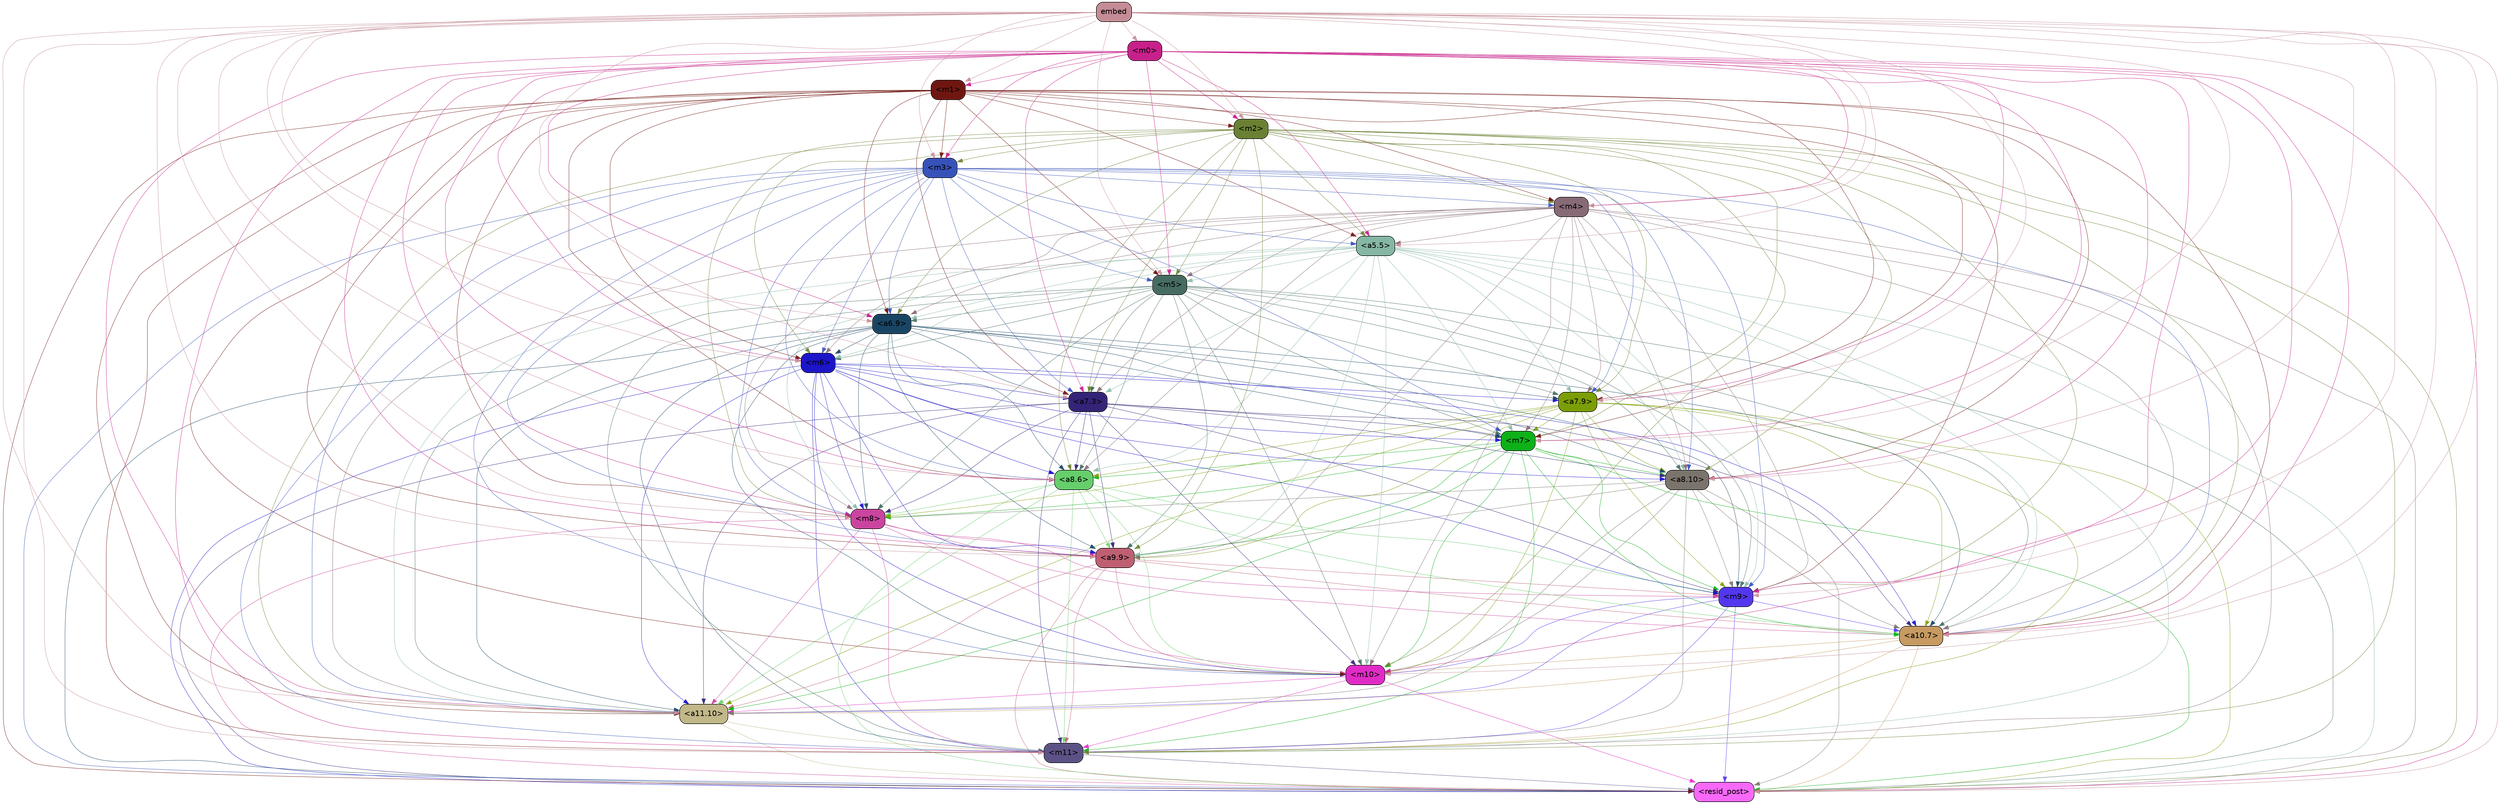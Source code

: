 strict digraph "" {
	graph [bgcolor=transparent,
		layout=dot,
		overlap=false,
		splines=true
	];
	"<m11>"	[color=black,
		fillcolor="#5d5285",
		fontname=Helvetica,
		shape=box,
		style="filled, rounded"];
	"<resid_post>"	[color=black,
		fillcolor="#f869f9",
		fontname=Helvetica,
		shape=box,
		style="filled, rounded"];
	"<m11>" -> "<resid_post>"	[color="#5d5285",
		penwidth=0.6];
	"<a11.10>"	[color=black,
		fillcolor="#c2b789",
		fontname=Helvetica,
		shape=box,
		style="filled, rounded"];
	"<a11.10>" -> "<m11>"	[color="#c2b789",
		penwidth=0.6];
	"<a11.10>" -> "<resid_post>"	[color="#c2b789",
		penwidth=0.6];
	"<m10>"	[color=black,
		fillcolor="#e12bc6",
		fontname=Helvetica,
		shape=box,
		style="filled, rounded"];
	"<m10>" -> "<m11>"	[color="#e12bc6",
		penwidth=0.6];
	"<m10>" -> "<resid_post>"	[color="#e12bc6",
		penwidth=0.6];
	"<m10>" -> "<a11.10>"	[color="#e12bc6",
		penwidth=0.6];
	"<a10.7>"	[color=black,
		fillcolor="#c69a61",
		fontname=Helvetica,
		shape=box,
		style="filled, rounded"];
	"<a10.7>" -> "<m11>"	[color="#c69a61",
		penwidth=0.6];
	"<a10.7>" -> "<resid_post>"	[color="#c69a61",
		penwidth=0.6];
	"<a10.7>" -> "<a11.10>"	[color="#c69a61",
		penwidth=0.6];
	"<a10.7>" -> "<m10>"	[color="#c69a61",
		penwidth=0.6];
	"<m9>"	[color=black,
		fillcolor="#5337ef",
		fontname=Helvetica,
		shape=box,
		style="filled, rounded"];
	"<m9>" -> "<m11>"	[color="#5337ef",
		penwidth=0.6];
	"<m9>" -> "<resid_post>"	[color="#5337ef",
		penwidth=0.6];
	"<m9>" -> "<a11.10>"	[color="#5337ef",
		penwidth=0.6];
	"<m9>" -> "<m10>"	[color="#5337ef",
		penwidth=0.6];
	"<m9>" -> "<a10.7>"	[color="#5337ef",
		penwidth=0.6];
	"<a9.9>"	[color=black,
		fillcolor="#bf5f72",
		fontname=Helvetica,
		shape=box,
		style="filled, rounded"];
	"<a9.9>" -> "<m11>"	[color="#bf5f72",
		penwidth=0.6];
	"<a9.9>" -> "<resid_post>"	[color="#bf5f72",
		penwidth=0.6];
	"<a9.9>" -> "<a11.10>"	[color="#bf5f72",
		penwidth=0.6];
	"<a9.9>" -> "<m10>"	[color="#bf5f72",
		penwidth=0.6];
	"<a9.9>" -> "<a10.7>"	[color="#bf5f72",
		penwidth=0.6];
	"<a9.9>" -> "<m9>"	[color="#bf5f72",
		penwidth=0.6];
	"<m8>"	[color=black,
		fillcolor="#cb44a0",
		fontname=Helvetica,
		shape=box,
		style="filled, rounded"];
	"<m8>" -> "<m11>"	[color="#cb44a0",
		penwidth=0.6];
	"<m8>" -> "<resid_post>"	[color="#cb44a0",
		penwidth=0.6];
	"<m8>" -> "<a11.10>"	[color="#cb44a0",
		penwidth=0.6];
	"<m8>" -> "<m10>"	[color="#cb44a0",
		penwidth=0.6];
	"<m8>" -> "<a10.7>"	[color="#cb44a0",
		penwidth=0.6];
	"<m8>" -> "<m9>"	[color="#cb44a0",
		penwidth=0.6];
	"<m8>" -> "<a9.9>"	[color="#cb44a0",
		penwidth=0.6];
	"<a8.10>"	[color=black,
		fillcolor="#7b746c",
		fontname=Helvetica,
		shape=box,
		style="filled, rounded"];
	"<a8.10>" -> "<m11>"	[color="#7b746c",
		penwidth=0.6];
	"<a8.10>" -> "<resid_post>"	[color="#7b746c",
		penwidth=0.6];
	"<a8.10>" -> "<a11.10>"	[color="#7b746c",
		penwidth=0.6];
	"<a8.10>" -> "<m10>"	[color="#7b746c",
		penwidth=0.6];
	"<a8.10>" -> "<a10.7>"	[color="#7b746c",
		penwidth=0.6];
	"<a8.10>" -> "<m9>"	[color="#7b746c",
		penwidth=0.6];
	"<a8.10>" -> "<a9.9>"	[color="#7b746c",
		penwidth=0.6];
	"<a8.10>" -> "<m8>"	[color="#7b746c",
		penwidth=0.6];
	"<a8.6>"	[color=black,
		fillcolor="#66ce6b",
		fontname=Helvetica,
		shape=box,
		style="filled, rounded"];
	"<a8.6>" -> "<m11>"	[color="#66ce6b",
		penwidth=0.6];
	"<a8.6>" -> "<resid_post>"	[color="#66ce6b",
		penwidth=0.6];
	"<a8.6>" -> "<a11.10>"	[color="#66ce6b",
		penwidth=0.6];
	"<a8.6>" -> "<m10>"	[color="#66ce6b",
		penwidth=0.6];
	"<a8.6>" -> "<a10.7>"	[color="#66ce6b",
		penwidth=0.6];
	"<a8.6>" -> "<m9>"	[color="#66ce6b",
		penwidth=0.6];
	"<a8.6>" -> "<a9.9>"	[color="#66ce6b",
		penwidth=0.6];
	"<a8.6>" -> "<m8>"	[color="#66ce6b",
		penwidth=0.6];
	"<m7>"	[color=black,
		fillcolor="#0eb118",
		fontname=Helvetica,
		shape=box,
		style="filled, rounded"];
	"<m7>" -> "<m11>"	[color="#0eb118",
		penwidth=0.6];
	"<m7>" -> "<resid_post>"	[color="#0eb118",
		penwidth=0.6];
	"<m7>" -> "<a11.10>"	[color="#0eb118",
		penwidth=0.6];
	"<m7>" -> "<m10>"	[color="#0eb118",
		penwidth=0.6];
	"<m7>" -> "<a10.7>"	[color="#0eb118",
		penwidth=0.6];
	"<m7>" -> "<m9>"	[color="#0eb118",
		penwidth=0.6];
	"<m7>" -> "<a9.9>"	[color="#0eb118",
		penwidth=0.6];
	"<m7>" -> "<m8>"	[color="#0eb118",
		penwidth=0.6];
	"<m7>" -> "<a8.10>"	[color="#0eb118",
		penwidth=0.6];
	"<m7>" -> "<a8.6>"	[color="#0eb118",
		penwidth=0.6];
	"<a7.9>"	[color=black,
		fillcolor="#7b9e06",
		fontname=Helvetica,
		shape=box,
		style="filled, rounded"];
	"<a7.9>" -> "<m11>"	[color="#7b9e06",
		penwidth=0.6];
	"<a7.9>" -> "<resid_post>"	[color="#7b9e06",
		penwidth=0.6];
	"<a7.9>" -> "<a11.10>"	[color="#7b9e06",
		penwidth=0.6];
	"<a7.9>" -> "<m10>"	[color="#7b9e06",
		penwidth=0.6];
	"<a7.9>" -> "<a10.7>"	[color="#7b9e06",
		penwidth=0.6];
	"<a7.9>" -> "<m9>"	[color="#7b9e06",
		penwidth=0.6];
	"<a7.9>" -> "<a9.9>"	[color="#7b9e06",
		penwidth=0.6];
	"<a7.9>" -> "<m8>"	[color="#7b9e06",
		penwidth=0.6];
	"<a7.9>" -> "<a8.10>"	[color="#7b9e06",
		penwidth=0.6];
	"<a7.9>" -> "<a8.6>"	[color="#7b9e06",
		penwidth=0.6];
	"<a7.9>" -> "<m7>"	[color="#7b9e06",
		penwidth=0.6];
	"<a7.3>"	[color=black,
		fillcolor="#342377",
		fontname=Helvetica,
		shape=box,
		style="filled, rounded"];
	"<a7.3>" -> "<m11>"	[color="#342377",
		penwidth=0.6];
	"<a7.3>" -> "<resid_post>"	[color="#342377",
		penwidth=0.6];
	"<a7.3>" -> "<a11.10>"	[color="#342377",
		penwidth=0.6];
	"<a7.3>" -> "<m10>"	[color="#342377",
		penwidth=0.6];
	"<a7.3>" -> "<a10.7>"	[color="#342377",
		penwidth=0.6];
	"<a7.3>" -> "<m9>"	[color="#342377",
		penwidth=0.6];
	"<a7.3>" -> "<a9.9>"	[color="#342377",
		penwidth=0.6];
	"<a7.3>" -> "<m8>"	[color="#342377",
		penwidth=0.6];
	"<a7.3>" -> "<a8.10>"	[color="#342377",
		penwidth=0.6];
	"<a7.3>" -> "<a8.6>"	[color="#342377",
		penwidth=0.6];
	"<a7.3>" -> "<m7>"	[color="#342377",
		penwidth=0.6];
	"<m6>"	[color=black,
		fillcolor="#1c15c9",
		fontname=Helvetica,
		shape=box,
		style="filled, rounded"];
	"<m6>" -> "<m11>"	[color="#1c15c9",
		penwidth=0.6];
	"<m6>" -> "<resid_post>"	[color="#1c15c9",
		penwidth=0.6];
	"<m6>" -> "<a11.10>"	[color="#1c15c9",
		penwidth=0.6];
	"<m6>" -> "<m10>"	[color="#1c15c9",
		penwidth=0.6];
	"<m6>" -> "<a10.7>"	[color="#1c15c9",
		penwidth=0.6];
	"<m6>" -> "<m9>"	[color="#1c15c9",
		penwidth=0.6];
	"<m6>" -> "<a9.9>"	[color="#1c15c9",
		penwidth=0.6];
	"<m6>" -> "<m8>"	[color="#1c15c9",
		penwidth=0.6];
	"<m6>" -> "<a8.10>"	[color="#1c15c9",
		penwidth=0.6];
	"<m6>" -> "<a8.6>"	[color="#1c15c9",
		penwidth=0.6];
	"<m6>" -> "<m7>"	[color="#1c15c9",
		penwidth=0.6];
	"<m6>" -> "<a7.9>"	[color="#1c15c9",
		penwidth=0.6];
	"<m6>" -> "<a7.3>"	[color="#1c15c9",
		penwidth=0.6];
	"<a6.9>"	[color=black,
		fillcolor="#194564",
		fontname=Helvetica,
		shape=box,
		style="filled, rounded"];
	"<a6.9>" -> "<m11>"	[color="#194564",
		penwidth=0.6];
	"<a6.9>" -> "<resid_post>"	[color="#194564",
		penwidth=0.6];
	"<a6.9>" -> "<a11.10>"	[color="#194564",
		penwidth=0.6];
	"<a6.9>" -> "<m10>"	[color="#194564",
		penwidth=0.6];
	"<a6.9>" -> "<a10.7>"	[color="#194564",
		penwidth=0.6];
	"<a6.9>" -> "<m9>"	[color="#194564",
		penwidth=0.6];
	"<a6.9>" -> "<a9.9>"	[color="#194564",
		penwidth=0.6];
	"<a6.9>" -> "<m8>"	[color="#194564",
		penwidth=0.6];
	"<a6.9>" -> "<a8.10>"	[color="#194564",
		penwidth=0.6];
	"<a6.9>" -> "<a8.6>"	[color="#194564",
		penwidth=0.6];
	"<a6.9>" -> "<m7>"	[color="#194564",
		penwidth=0.6];
	"<a6.9>" -> "<a7.9>"	[color="#194564",
		penwidth=0.6];
	"<a6.9>" -> "<a7.3>"	[color="#194564",
		penwidth=0.6];
	"<a6.9>" -> "<m6>"	[color="#194564",
		penwidth=0.6];
	"<m5>"	[color=black,
		fillcolor="#466c61",
		fontname=Helvetica,
		shape=box,
		style="filled, rounded"];
	"<m5>" -> "<m11>"	[color="#466c61",
		penwidth=0.6];
	"<m5>" -> "<resid_post>"	[color="#466c61",
		penwidth=0.6];
	"<m5>" -> "<a11.10>"	[color="#466c61",
		penwidth=0.6];
	"<m5>" -> "<m10>"	[color="#466c61",
		penwidth=0.6];
	"<m5>" -> "<a10.7>"	[color="#466c61",
		penwidth=0.6];
	"<m5>" -> "<m9>"	[color="#466c61",
		penwidth=0.6];
	"<m5>" -> "<a9.9>"	[color="#466c61",
		penwidth=0.6];
	"<m5>" -> "<m8>"	[color="#466c61",
		penwidth=0.6];
	"<m5>" -> "<a8.10>"	[color="#466c61",
		penwidth=0.6];
	"<m5>" -> "<a8.6>"	[color="#466c61",
		penwidth=0.6];
	"<m5>" -> "<m7>"	[color="#466c61",
		penwidth=0.6];
	"<m5>" -> "<a7.9>"	[color="#466c61",
		penwidth=0.6];
	"<m5>" -> "<a7.3>"	[color="#466c61",
		penwidth=0.6];
	"<m5>" -> "<m6>"	[color="#466c61",
		penwidth=0.6];
	"<m5>" -> "<a6.9>"	[color="#466c61",
		penwidth=0.6];
	"<a5.5>"	[color=black,
		fillcolor="#85b7a4",
		fontname=Helvetica,
		shape=box,
		style="filled, rounded"];
	"<a5.5>" -> "<m11>"	[color="#85b7a4",
		penwidth=0.6];
	"<a5.5>" -> "<resid_post>"	[color="#85b7a4",
		penwidth=0.6];
	"<a5.5>" -> "<a11.10>"	[color="#85b7a4",
		penwidth=0.6];
	"<a5.5>" -> "<m10>"	[color="#85b7a4",
		penwidth=0.6];
	"<a5.5>" -> "<a10.7>"	[color="#85b7a4",
		penwidth=0.6];
	"<a5.5>" -> "<m9>"	[color="#85b7a4",
		penwidth=0.6];
	"<a5.5>" -> "<a9.9>"	[color="#85b7a4",
		penwidth=0.6];
	"<a5.5>" -> "<m8>"	[color="#85b7a4",
		penwidth=0.6];
	"<a5.5>" -> "<a8.10>"	[color="#85b7a4",
		penwidth=0.6];
	"<a5.5>" -> "<a8.6>"	[color="#85b7a4",
		penwidth=0.6];
	"<a5.5>" -> "<m7>"	[color="#85b7a4",
		penwidth=0.6];
	"<a5.5>" -> "<a7.9>"	[color="#85b7a4",
		penwidth=0.6];
	"<a5.5>" -> "<a7.3>"	[color="#85b7a4",
		penwidth=0.6];
	"<a5.5>" -> "<m6>"	[color="#85b7a4",
		penwidth=0.6];
	"<a5.5>" -> "<a6.9>"	[color="#85b7a4",
		penwidth=0.6];
	"<a5.5>" -> "<m5>"	[color="#85b7a4",
		penwidth=0.6];
	"<m4>"	[color=black,
		fillcolor="#866a75",
		fontname=Helvetica,
		shape=box,
		style="filled, rounded"];
	"<m4>" -> "<m11>"	[color="#866a75",
		penwidth=0.6];
	"<m4>" -> "<resid_post>"	[color="#866a75",
		penwidth=0.6];
	"<m4>" -> "<a11.10>"	[color="#866a75",
		penwidth=0.6];
	"<m4>" -> "<m10>"	[color="#866a75",
		penwidth=0.6];
	"<m4>" -> "<a10.7>"	[color="#866a75",
		penwidth=0.6];
	"<m4>" -> "<m9>"	[color="#866a75",
		penwidth=0.6];
	"<m4>" -> "<a9.9>"	[color="#866a75",
		penwidth=0.6];
	"<m4>" -> "<m8>"	[color="#866a75",
		penwidth=0.6];
	"<m4>" -> "<a8.10>"	[color="#866a75",
		penwidth=0.6];
	"<m4>" -> "<a8.6>"	[color="#866a75",
		penwidth=0.6];
	"<m4>" -> "<m7>"	[color="#866a75",
		penwidth=0.6];
	"<m4>" -> "<a7.9>"	[color="#866a75",
		penwidth=0.6];
	"<m4>" -> "<a7.3>"	[color="#866a75",
		penwidth=0.6];
	"<m4>" -> "<m6>"	[color="#866a75",
		penwidth=0.6];
	"<m4>" -> "<a6.9>"	[color="#866a75",
		penwidth=0.6];
	"<m4>" -> "<m5>"	[color="#866a75",
		penwidth=0.6];
	"<m4>" -> "<a5.5>"	[color="#866a75",
		penwidth=0.6];
	"<m3>"	[color=black,
		fillcolor="#3752b9",
		fontname=Helvetica,
		shape=box,
		style="filled, rounded"];
	"<m3>" -> "<m11>"	[color="#3752b9",
		penwidth=0.6];
	"<m3>" -> "<resid_post>"	[color="#3752b9",
		penwidth=0.6];
	"<m3>" -> "<a11.10>"	[color="#3752b9",
		penwidth=0.6];
	"<m3>" -> "<m10>"	[color="#3752b9",
		penwidth=0.6];
	"<m3>" -> "<a10.7>"	[color="#3752b9",
		penwidth=0.6];
	"<m3>" -> "<m9>"	[color="#3752b9",
		penwidth=0.6];
	"<m3>" -> "<a9.9>"	[color="#3752b9",
		penwidth=0.6];
	"<m3>" -> "<m8>"	[color="#3752b9",
		penwidth=0.6];
	"<m3>" -> "<a8.10>"	[color="#3752b9",
		penwidth=0.6];
	"<m3>" -> "<a8.6>"	[color="#3752b9",
		penwidth=0.6];
	"<m3>" -> "<m7>"	[color="#3752b9",
		penwidth=0.6];
	"<m3>" -> "<a7.9>"	[color="#3752b9",
		penwidth=0.6];
	"<m3>" -> "<a7.3>"	[color="#3752b9",
		penwidth=0.6];
	"<m3>" -> "<m6>"	[color="#3752b9",
		penwidth=0.6];
	"<m3>" -> "<a6.9>"	[color="#3752b9",
		penwidth=0.6];
	"<m3>" -> "<m5>"	[color="#3752b9",
		penwidth=0.6];
	"<m3>" -> "<a5.5>"	[color="#3752b9",
		penwidth=0.6];
	"<m3>" -> "<m4>"	[color="#3752b9",
		penwidth=0.6];
	"<m2>"	[color=black,
		fillcolor="#6a8133",
		fontname=Helvetica,
		shape=box,
		style="filled, rounded"];
	"<m2>" -> "<m11>"	[color="#6a8133",
		penwidth=0.6];
	"<m2>" -> "<resid_post>"	[color="#6a8133",
		penwidth=0.6];
	"<m2>" -> "<a11.10>"	[color="#6a8133",
		penwidth=0.6];
	"<m2>" -> "<m10>"	[color="#6a8133",
		penwidth=0.6];
	"<m2>" -> "<a10.7>"	[color="#6a8133",
		penwidth=0.6];
	"<m2>" -> "<m9>"	[color="#6a8133",
		penwidth=0.6];
	"<m2>" -> "<a9.9>"	[color="#6a8133",
		penwidth=0.6];
	"<m2>" -> "<m8>"	[color="#6a8133",
		penwidth=0.6];
	"<m2>" -> "<a8.10>"	[color="#6a8133",
		penwidth=0.6];
	"<m2>" -> "<a8.6>"	[color="#6a8133",
		penwidth=0.6];
	"<m2>" -> "<m7>"	[color="#6a8133",
		penwidth=0.6];
	"<m2>" -> "<a7.9>"	[color="#6a8133",
		penwidth=0.6];
	"<m2>" -> "<a7.3>"	[color="#6a8133",
		penwidth=0.6];
	"<m2>" -> "<m6>"	[color="#6a8133",
		penwidth=0.6];
	"<m2>" -> "<a6.9>"	[color="#6a8133",
		penwidth=0.6];
	"<m2>" -> "<m5>"	[color="#6a8133",
		penwidth=0.6];
	"<m2>" -> "<a5.5>"	[color="#6a8133",
		penwidth=0.6];
	"<m2>" -> "<m4>"	[color="#6a8133",
		penwidth=0.6];
	"<m2>" -> "<m3>"	[color="#6a8133",
		penwidth=0.6];
	"<m1>"	[color=black,
		fillcolor="#6f1611",
		fontname=Helvetica,
		shape=box,
		style="filled, rounded"];
	"<m1>" -> "<m11>"	[color="#6f1611",
		penwidth=0.6];
	"<m1>" -> "<resid_post>"	[color="#6f1611",
		penwidth=0.6];
	"<m1>" -> "<a11.10>"	[color="#6f1611",
		penwidth=0.6];
	"<m1>" -> "<m10>"	[color="#6f1611",
		penwidth=0.6];
	"<m1>" -> "<a10.7>"	[color="#6f1611",
		penwidth=0.6];
	"<m1>" -> "<m9>"	[color="#6f1611",
		penwidth=0.6];
	"<m1>" -> "<a9.9>"	[color="#6f1611",
		penwidth=0.6];
	"<m1>" -> "<m8>"	[color="#6f1611",
		penwidth=0.6];
	"<m1>" -> "<a8.10>"	[color="#6f1611",
		penwidth=0.6];
	"<m1>" -> "<a8.6>"	[color="#6f1611",
		penwidth=0.6];
	"<m1>" -> "<m7>"	[color="#6f1611",
		penwidth=0.6];
	"<m1>" -> "<a7.9>"	[color="#6f1611",
		penwidth=0.6];
	"<m1>" -> "<a7.3>"	[color="#6f1611",
		penwidth=0.6];
	"<m1>" -> "<m6>"	[color="#6f1611",
		penwidth=0.6];
	"<m1>" -> "<a6.9>"	[color="#6f1611",
		penwidth=0.6];
	"<m1>" -> "<m5>"	[color="#6f1611",
		penwidth=0.6];
	"<m1>" -> "<a5.5>"	[color="#6f1611",
		penwidth=0.6];
	"<m1>" -> "<m4>"	[color="#6f1611",
		penwidth=0.6];
	"<m1>" -> "<m3>"	[color="#6f1611",
		penwidth=0.6];
	"<m1>" -> "<m2>"	[color="#6f1611",
		penwidth=0.6];
	"<m0>"	[color=black,
		fillcolor="#c7208a",
		fontname=Helvetica,
		shape=box,
		style="filled, rounded"];
	"<m0>" -> "<m11>"	[color="#c7208a",
		penwidth=0.6];
	"<m0>" -> "<resid_post>"	[color="#c7208a",
		penwidth=0.6];
	"<m0>" -> "<a11.10>"	[color="#c7208a",
		penwidth=0.6];
	"<m0>" -> "<m10>"	[color="#c7208a",
		penwidth=0.6];
	"<m0>" -> "<a10.7>"	[color="#c7208a",
		penwidth=0.6];
	"<m0>" -> "<m9>"	[color="#c7208a",
		penwidth=0.6];
	"<m0>" -> "<a9.9>"	[color="#c7208a",
		penwidth=0.6];
	"<m0>" -> "<m8>"	[color="#c7208a",
		penwidth=0.6];
	"<m0>" -> "<a8.10>"	[color="#c7208a",
		penwidth=0.6];
	"<m0>" -> "<a8.6>"	[color="#c7208a",
		penwidth=0.6];
	"<m0>" -> "<m7>"	[color="#c7208a",
		penwidth=0.6];
	"<m0>" -> "<a7.9>"	[color="#c7208a",
		penwidth=0.6];
	"<m0>" -> "<a7.3>"	[color="#c7208a",
		penwidth=0.6];
	"<m0>" -> "<m6>"	[color="#c7208a",
		penwidth=0.6];
	"<m0>" -> "<a6.9>"	[color="#c7208a",
		penwidth=0.6];
	"<m0>" -> "<m5>"	[color="#c7208a",
		penwidth=0.6];
	"<m0>" -> "<a5.5>"	[color="#c7208a",
		penwidth=0.6];
	"<m0>" -> "<m4>"	[color="#c7208a",
		penwidth=0.6];
	"<m0>" -> "<m3>"	[color="#c7208a",
		penwidth=0.6];
	"<m0>" -> "<m2>"	[color="#c7208a",
		penwidth=0.6];
	"<m0>" -> "<m1>"	[color="#c7208a",
		penwidth=0.6];
	embed	[color=black,
		fillcolor="#c48c96",
		fontname=Helvetica,
		shape=box,
		style="filled, rounded"];
	embed -> "<m11>"	[color="#c48c96",
		penwidth=0.6];
	embed -> "<resid_post>"	[color="#c48c96",
		penwidth=0.6];
	embed -> "<a11.10>"	[color="#c48c96",
		penwidth=0.6];
	embed -> "<m10>"	[color="#c48c96",
		penwidth=0.6];
	embed -> "<a10.7>"	[color="#c48c96",
		penwidth=0.6];
	embed -> "<m9>"	[color="#c48c96",
		penwidth=0.6];
	embed -> "<a9.9>"	[color="#c48c96",
		penwidth=0.6];
	embed -> "<m8>"	[color="#c48c96",
		penwidth=0.6];
	embed -> "<a8.10>"	[color="#c48c96",
		penwidth=0.6];
	embed -> "<a8.6>"	[color="#c48c96",
		penwidth=0.6];
	embed -> "<m7>"	[color="#c48c96",
		penwidth=0.6];
	embed -> "<a7.9>"	[color="#c48c96",
		penwidth=0.6];
	embed -> "<a7.3>"	[color="#c48c96",
		penwidth=0.6];
	embed -> "<m6>"	[color="#c48c96",
		penwidth=0.6];
	embed -> "<a6.9>"	[color="#c48c96",
		penwidth=0.6];
	embed -> "<m5>"	[color="#c48c96",
		penwidth=0.6];
	embed -> "<a5.5>"	[color="#c48c96",
		penwidth=0.6];
	embed -> "<m4>"	[color="#c48c96",
		penwidth=0.6];
	embed -> "<m3>"	[color="#c48c96",
		penwidth=0.6];
	embed -> "<m2>"	[color="#c48c96",
		penwidth=0.6];
	embed -> "<m1>"	[color="#c48c96",
		penwidth=0.6];
	embed -> "<m0>"	[color="#c48c96",
		penwidth=0.6];
}
